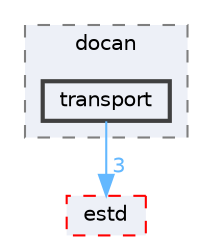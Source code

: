 digraph "transport"
{
 // LATEX_PDF_SIZE
  bgcolor="transparent";
  edge [fontname=Helvetica,fontsize=10,labelfontname=Helvetica,labelfontsize=10];
  node [fontname=Helvetica,fontsize=10,shape=box,height=0.2,width=0.4];
  compound=true
  subgraph clusterdir_d489a36d614975b7dbabc73c66dfb4ec {
    graph [ bgcolor="#edf0f7", pencolor="grey50", label="docan", fontname=Helvetica,fontsize=10 style="filled,dashed", URL="dir_d489a36d614975b7dbabc73c66dfb4ec.html",tooltip=""]
  dir_a02df09750d8b87eb1c0d8748579996e [label="transport", fillcolor="#edf0f7", color="grey25", style="filled,bold", URL="dir_a02df09750d8b87eb1c0d8748579996e.html",tooltip=""];
  }
  dir_705ed472854f071e46e92f9933f4d565 [label="estd", fillcolor="#edf0f7", color="red", style="filled,dashed", URL="dir_705ed472854f071e46e92f9933f4d565.html",tooltip=""];
  dir_a02df09750d8b87eb1c0d8748579996e->dir_705ed472854f071e46e92f9933f4d565 [headlabel="3", labeldistance=1.5 headhref="dir_000216_000075.html" href="dir_000216_000075.html" color="steelblue1" fontcolor="steelblue1"];
}
